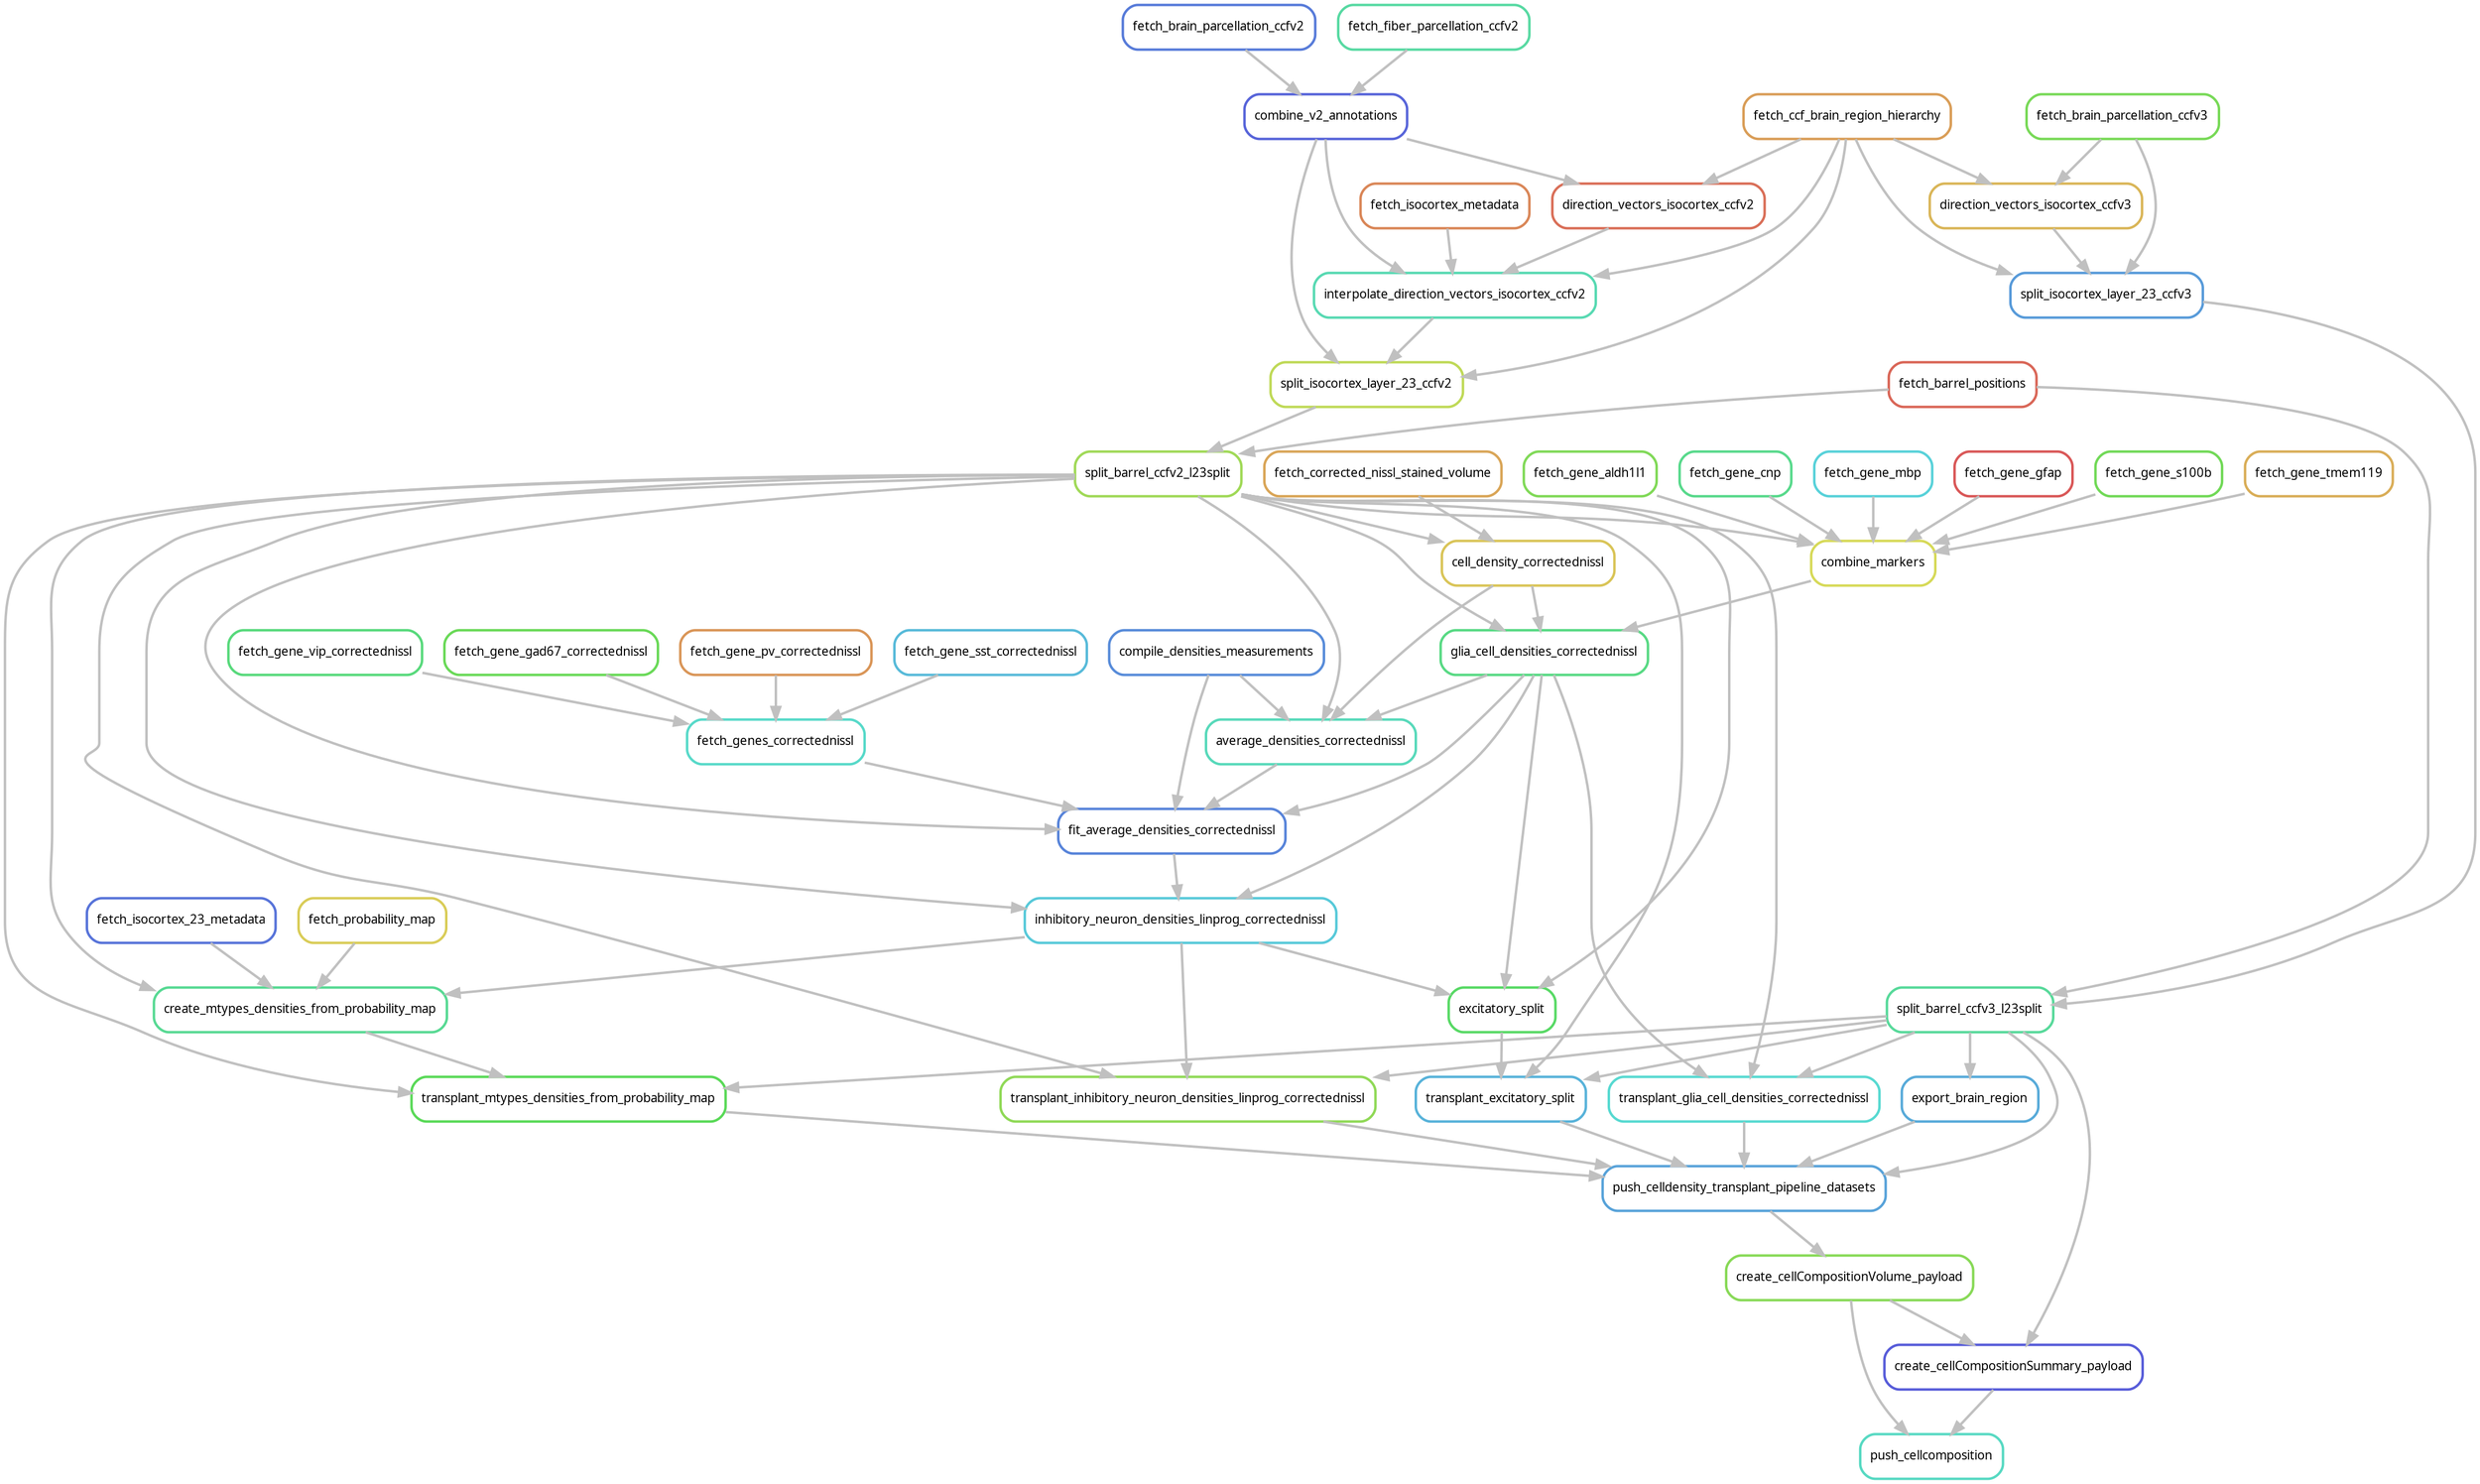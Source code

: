 digraph snakemake_dag {
    graph[bgcolor=white, margin=0];
    node[shape=box, style=rounded, fontname=sans,                 fontsize=10, penwidth=2];
    edge[penwidth=2, color=grey];
	0[label = "push_cellcomposition", color = "0.47 0.6 0.85", style="rounded"];
	1[label = "create_cellCompositionVolume_payload", color = "0.27 0.6 0.85", style="rounded"];
	2[label = "push_celldensity_transplant_pipeline_datasets", color = "0.57 0.6 0.85", style="rounded"];
	3[label = "transplant_glia_cell_densities_correctednissl", color = "0.49 0.6 0.85", style="rounded"];
	4[label = "split_barrel_ccfv2_l23split", color = "0.24 0.6 0.85", style="rounded"];
	5[label = "split_isocortex_layer_23_ccfv2", color = "0.20 0.6 0.85", style="rounded"];
	6[label = "fetch_ccf_brain_region_hierarchy", color = "0.09 0.6 0.85", style="rounded"];
	7[label = "combine_v2_annotations", color = "0.65 0.6 0.85", style="rounded"];
	8[label = "fetch_brain_parcellation_ccfv2", color = "0.62 0.6 0.85", style="rounded"];
	9[label = "fetch_fiber_parcellation_ccfv2", color = "0.43 0.6 0.85", style="rounded"];
	10[label = "interpolate_direction_vectors_isocortex_ccfv2", color = "0.45 0.6 0.85", style="rounded"];
	11[label = "direction_vectors_isocortex_ccfv2", color = "0.03 0.6 0.85", style="rounded"];
	12[label = "fetch_isocortex_metadata", color = "0.06 0.6 0.85", style="rounded"];
	13[label = "fetch_barrel_positions", color = "0.02 0.6 0.85", style="rounded"];
	14[label = "split_barrel_ccfv3_l23split", color = "0.42 0.6 0.85", style="rounded"];
	15[label = "split_isocortex_layer_23_ccfv3", color = "0.58 0.6 0.85", style="rounded"];
	16[label = "fetch_brain_parcellation_ccfv3", color = "0.29 0.6 0.85", style="rounded"];
	17[label = "direction_vectors_isocortex_ccfv3", color = "0.12 0.6 0.85", style="rounded"];
	18[label = "glia_cell_densities_correctednissl", color = "0.39 0.6 0.85", style="rounded"];
	19[label = "cell_density_correctednissl", color = "0.14 0.6 0.85", style="rounded"];
	20[label = "fetch_corrected_nissl_stained_volume", color = "0.10 0.6 0.85", style="rounded"];
	21[label = "combine_markers", color = "0.17 0.6 0.85", style="rounded"];
	22[label = "fetch_gene_aldh1l1", color = "0.28 0.6 0.85", style="rounded"];
	23[label = "fetch_gene_cnp", color = "0.40 0.6 0.85", style="rounded"];
	24[label = "fetch_gene_mbp", color = "0.51 0.6 0.85", style="rounded"];
	25[label = "fetch_gene_gfap", color = "0.00 0.6 0.85", style="rounded"];
	26[label = "fetch_gene_s100b", color = "0.30 0.6 0.85", style="rounded"];
	27[label = "fetch_gene_tmem119", color = "0.11 0.6 0.85", style="rounded"];
	28[label = "transplant_inhibitory_neuron_densities_linprog_correctednissl", color = "0.26 0.6 0.85", style="rounded"];
	29[label = "inhibitory_neuron_densities_linprog_correctednissl", color = "0.52 0.6 0.85", style="rounded"];
	30[label = "fit_average_densities_correctednissl", color = "0.61 0.6 0.85", style="rounded"];
	31[label = "fetch_genes_correctednissl", color = "0.48 0.6 0.85", style="rounded"];
	32[label = "fetch_gene_pv_correctednissl", color = "0.08 0.6 0.85", style="rounded"];
	33[label = "fetch_gene_sst_correctednissl", color = "0.54 0.6 0.85", style="rounded"];
	34[label = "fetch_gene_vip_correctednissl", color = "0.38 0.6 0.85", style="rounded"];
	35[label = "fetch_gene_gad67_correctednissl", color = "0.31 0.6 0.85", style="rounded"];
	36[label = "average_densities_correctednissl", color = "0.46 0.6 0.85", style="rounded"];
	37[label = "compile_densities_measurements", color = "0.60 0.6 0.85", style="rounded"];
	38[label = "transplant_excitatory_split", color = "0.55 0.6 0.85", style="rounded"];
	39[label = "excitatory_split", color = "0.35 0.6 0.85", style="rounded"];
	40[label = "transplant_mtypes_densities_from_probability_map", color = "0.33 0.6 0.85", style="rounded"];
	41[label = "create_mtypes_densities_from_probability_map", color = "0.41 0.6 0.85", style="rounded"];
	42[label = "fetch_probability_map", color = "0.15 0.6 0.85", style="rounded"];
	43[label = "fetch_isocortex_23_metadata", color = "0.63 0.6 0.85", style="rounded"];
	44[label = "export_brain_region", color = "0.56 0.6 0.85", style="rounded"];
	45[label = "create_cellCompositionSummary_payload", color = "0.66 0.6 0.85", style="rounded"];
	1 -> 0
	45 -> 0
	2 -> 1
	3 -> 2
	28 -> 2
	38 -> 2
	40 -> 2
	14 -> 2
	44 -> 2
	4 -> 3
	14 -> 3
	18 -> 3
	5 -> 4
	13 -> 4
	6 -> 5
	7 -> 5
	10 -> 5
	8 -> 7
	9 -> 7
	7 -> 10
	6 -> 10
	11 -> 10
	12 -> 10
	7 -> 11
	6 -> 11
	15 -> 14
	13 -> 14
	6 -> 15
	16 -> 15
	17 -> 15
	16 -> 17
	6 -> 17
	4 -> 18
	19 -> 18
	21 -> 18
	4 -> 19
	20 -> 19
	22 -> 21
	23 -> 21
	24 -> 21
	25 -> 21
	26 -> 21
	27 -> 21
	4 -> 21
	4 -> 28
	14 -> 28
	29 -> 28
	4 -> 29
	18 -> 29
	30 -> 29
	31 -> 30
	4 -> 30
	18 -> 30
	36 -> 30
	37 -> 30
	32 -> 31
	33 -> 31
	34 -> 31
	35 -> 31
	4 -> 36
	19 -> 36
	18 -> 36
	37 -> 36
	4 -> 38
	14 -> 38
	39 -> 38
	4 -> 39
	18 -> 39
	29 -> 39
	4 -> 40
	14 -> 40
	41 -> 40
	42 -> 41
	29 -> 41
	4 -> 41
	43 -> 41
	14 -> 44
	14 -> 45
	1 -> 45
}            
